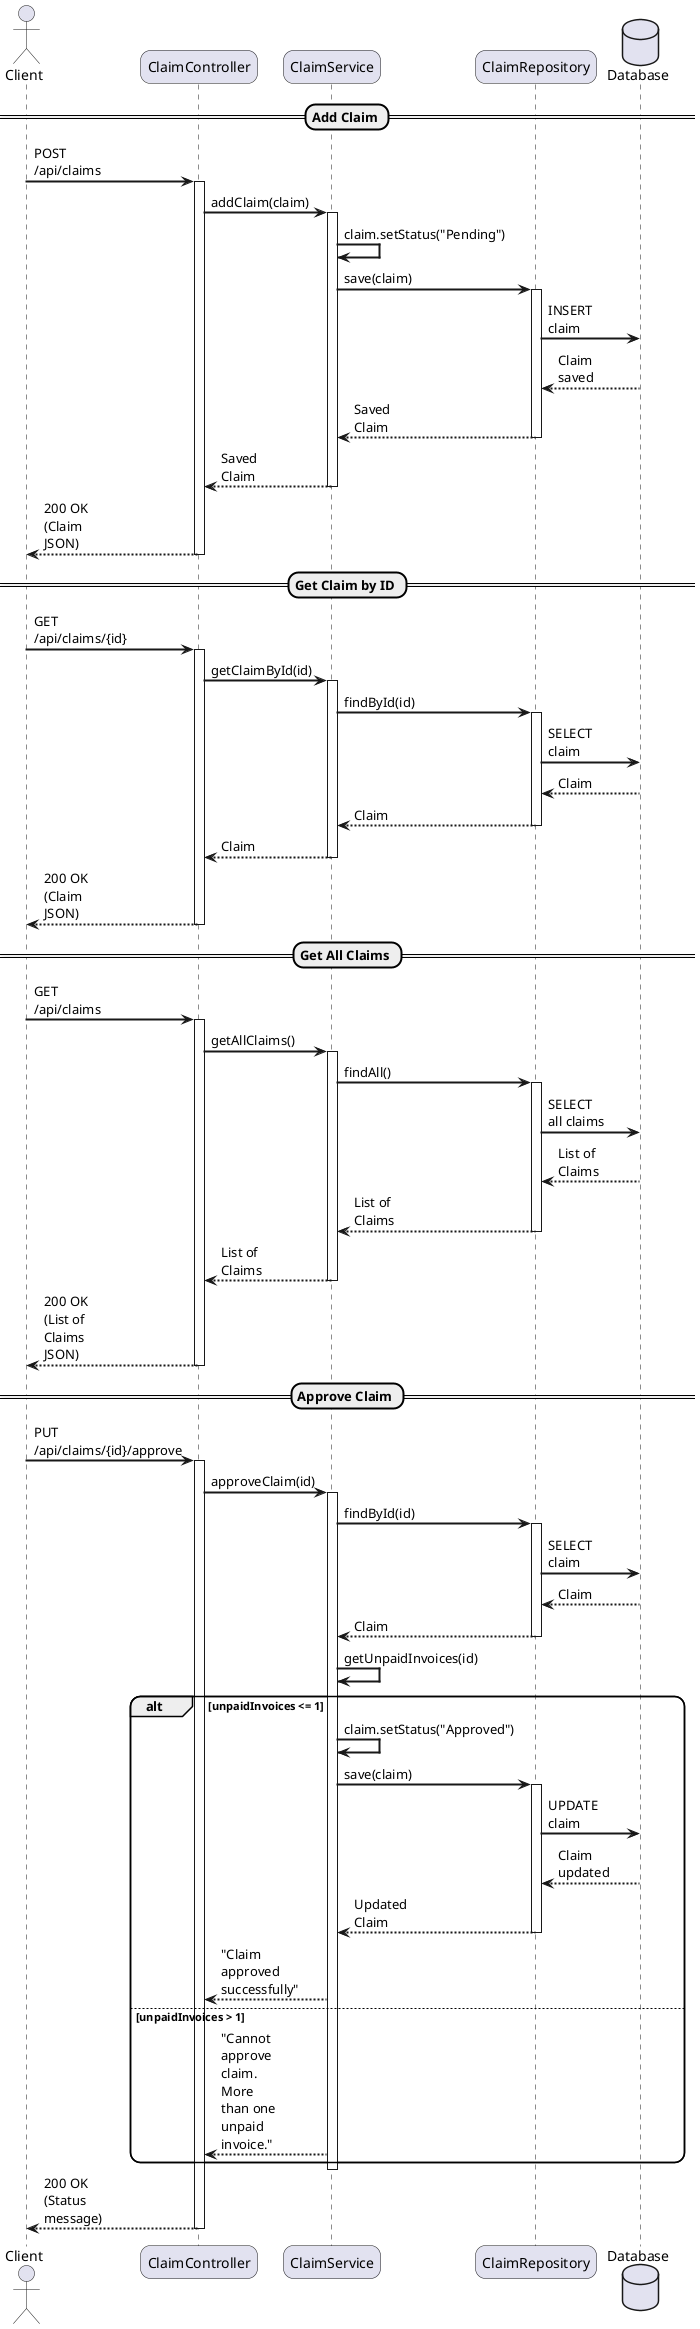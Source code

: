 @startuml
skinparam sequenceArrowThickness 2
skinparam roundcorner 20
skinparam maxmessagesize 60

actor Client
participant ClaimController
participant ClaimService
participant ClaimRepository
database Database

== Add Claim ==

Client -> ClaimController : POST /api/claims
activate ClaimController
ClaimController -> ClaimService : addClaim(claim)
activate ClaimService
ClaimService -> ClaimService : claim.setStatus("Pending")
ClaimService -> ClaimRepository : save(claim)
activate ClaimRepository
ClaimRepository -> Database : INSERT claim
Database --> ClaimRepository : Claim saved
ClaimRepository --> ClaimService : Saved Claim
deactivate ClaimRepository
ClaimService --> ClaimController : Saved Claim
deactivate ClaimService
ClaimController --> Client : 200 OK (Claim JSON)
deactivate ClaimController

== Get Claim by ID ==

Client -> ClaimController : GET /api/claims/{id}
activate ClaimController
ClaimController -> ClaimService : getClaimById(id)
activate ClaimService
ClaimService -> ClaimRepository : findById(id)
activate ClaimRepository
ClaimRepository -> Database : SELECT claim
Database --> ClaimRepository : Claim
ClaimRepository --> ClaimService : Claim
deactivate ClaimRepository
ClaimService --> ClaimController : Claim
deactivate ClaimService
ClaimController --> Client : 200 OK (Claim JSON)
deactivate ClaimController

== Get All Claims ==

Client -> ClaimController : GET /api/claims
activate ClaimController
ClaimController -> ClaimService : getAllClaims()
activate ClaimService
ClaimService -> ClaimRepository : findAll()
activate ClaimRepository
ClaimRepository -> Database : SELECT all claims
Database --> ClaimRepository : List of Claims
ClaimRepository --> ClaimService : List of Claims
deactivate ClaimRepository
ClaimService --> ClaimController : List of Claims
deactivate ClaimService
ClaimController --> Client : 200 OK (List of Claims JSON)
deactivate ClaimController

== Approve Claim ==

Client -> ClaimController : PUT /api/claims/{id}/approve
activate ClaimController
ClaimController -> ClaimService : approveClaim(id)
activate ClaimService
ClaimService -> ClaimRepository : findById(id)
activate ClaimRepository
ClaimRepository -> Database : SELECT claim
Database --> ClaimRepository : Claim
ClaimRepository --> ClaimService : Claim
deactivate ClaimRepository
ClaimService -> ClaimService : getUnpaidInvoices(id)
alt unpaidInvoices <= 1
    ClaimService -> ClaimService : claim.setStatus("Approved")
    ClaimService -> ClaimRepository : save(claim)
    activate ClaimRepository
    ClaimRepository -> Database : UPDATE claim
    Database --> ClaimRepository : Claim updated
    ClaimRepository --> ClaimService : Updated Claim
    deactivate ClaimRepository
    ClaimService --> ClaimController : "Claim approved successfully"
else unpaidInvoices > 1
    ClaimService --> ClaimController : "Cannot approve claim. More than one unpaid invoice."
end
deactivate ClaimService
ClaimController --> Client : 200 OK (Status message)
deactivate ClaimController

@enduml